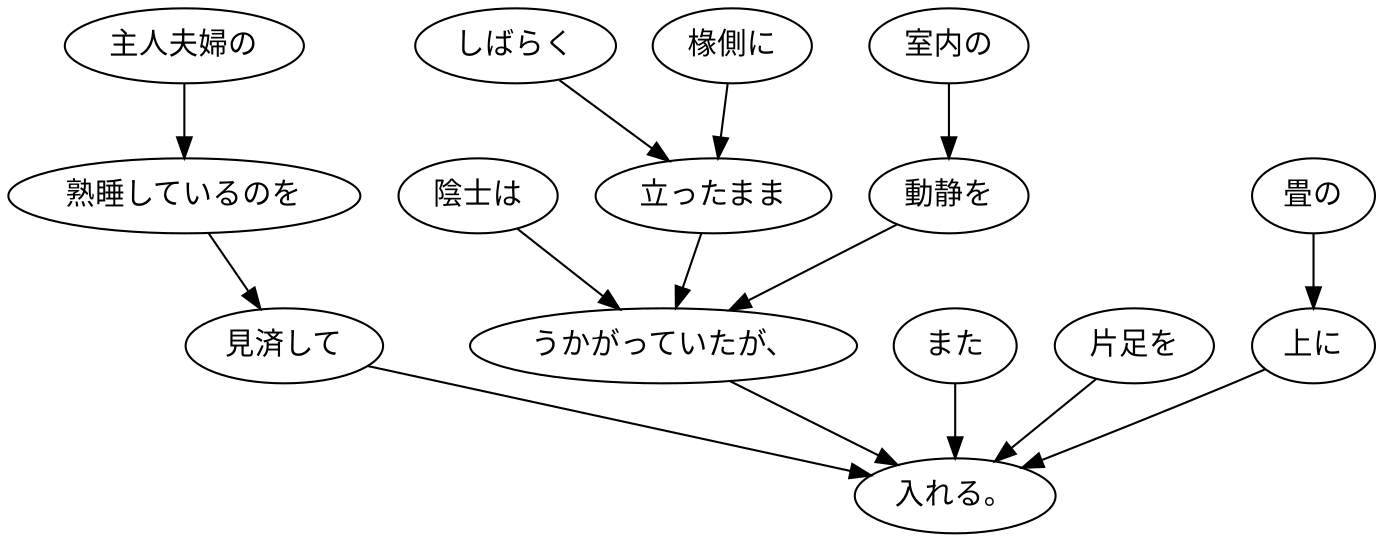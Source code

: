 digraph graph2826 {
	node0 [label="陰士は"];
	node1 [label="しばらく"];
	node2 [label="椽側に"];
	node3 [label="立ったまま"];
	node4 [label="室内の"];
	node5 [label="動静を"];
	node6 [label="うかがっていたが、"];
	node7 [label="主人夫婦の"];
	node8 [label="熟睡しているのを"];
	node9 [label="見済して"];
	node10 [label="また"];
	node11 [label="片足を"];
	node12 [label="畳の"];
	node13 [label="上に"];
	node14 [label="入れる。"];
	node0 -> node6;
	node1 -> node3;
	node2 -> node3;
	node3 -> node6;
	node4 -> node5;
	node5 -> node6;
	node6 -> node14;
	node7 -> node8;
	node8 -> node9;
	node9 -> node14;
	node10 -> node14;
	node11 -> node14;
	node12 -> node13;
	node13 -> node14;
}

